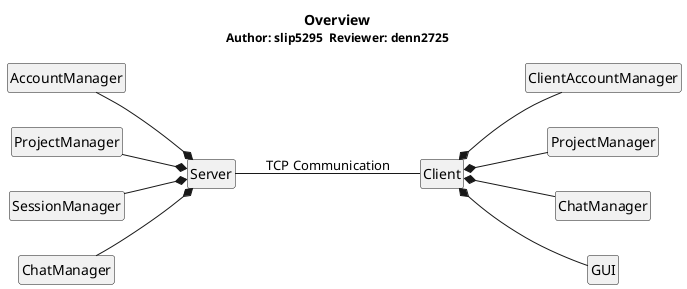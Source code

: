 @startuml
hide circle
hide empty members

title <b>Overview</b>\n<size:12>Author: slip5295  Reviewer: denn2725</size>

left to right direction

class "Client" as sq_c 
class "Server" as sq_s

class "ClientAccountManager" as sq_acntmgr 
class "ProjectManager" as sq_projmgr
class "ChatManager" as sq_chatmgr
class "GUI" as sq_gui

class "AccountManager" as sqs_ua_m
class "ProjectManager" as sqs_pr_m
class "SessionManager" as sqs_se_m
class "ChatManager" as sqs_ch_m

sq_c *-- sq_projmgr
sq_c *-- sq_acntmgr
sq_c *-- sq_chatmgr
sq_c *-- sq_gui

sq_c -up- sq_s : TCP Communication

sqs_pr_m --* sq_s 
sqs_ua_m --* sq_s 
sqs_se_m --* sq_s 
sqs_ch_m --* sq_s 

@enduml
